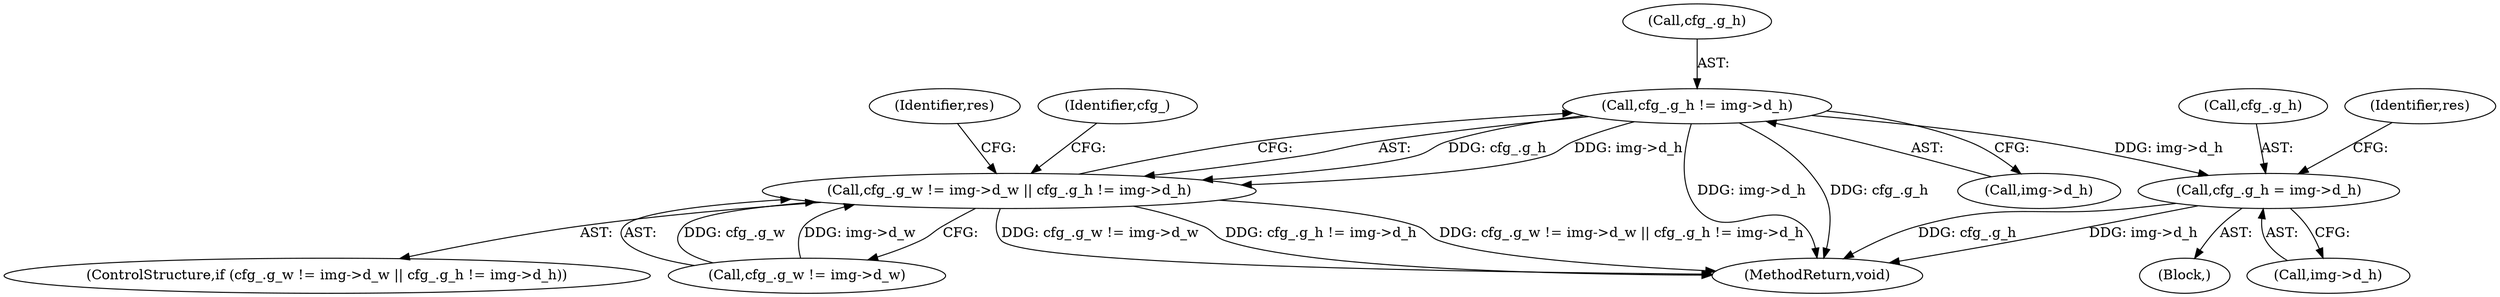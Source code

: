 digraph "0_Android_5a9753fca56f0eeb9f61e342b2fccffc364f9426_61@pointer" {
"1000118" [label="(Call,cfg_.g_h != img->d_h)"];
"1000110" [label="(Call,cfg_.g_w != img->d_w || cfg_.g_h != img->d_h)"];
"1000133" [label="(Call,cfg_.g_h = img->d_h)"];
"1000118" [label="(Call,cfg_.g_h != img->d_h)"];
"1000125" [label="(Block,)"];
"1000133" [label="(Call,cfg_.g_h = img->d_h)"];
"1000154" [label="(Identifier,res)"];
"1000137" [label="(Call,img->d_h)"];
"1000119" [label="(Call,cfg_.g_h)"];
"1000134" [label="(Call,cfg_.g_h)"];
"1000109" [label="(ControlStructure,if (cfg_.g_w != img->d_w || cfg_.g_h != img->d_h))"];
"1000168" [label="(MethodReturn,void)"];
"1000122" [label="(Call,img->d_h)"];
"1000141" [label="(Identifier,res)"];
"1000110" [label="(Call,cfg_.g_w != img->d_w || cfg_.g_h != img->d_h)"];
"1000128" [label="(Identifier,cfg_)"];
"1000111" [label="(Call,cfg_.g_w != img->d_w)"];
"1000118" -> "1000110"  [label="AST: "];
"1000118" -> "1000122"  [label="CFG: "];
"1000119" -> "1000118"  [label="AST: "];
"1000122" -> "1000118"  [label="AST: "];
"1000110" -> "1000118"  [label="CFG: "];
"1000118" -> "1000168"  [label="DDG: cfg_.g_h"];
"1000118" -> "1000168"  [label="DDG: img->d_h"];
"1000118" -> "1000110"  [label="DDG: cfg_.g_h"];
"1000118" -> "1000110"  [label="DDG: img->d_h"];
"1000118" -> "1000133"  [label="DDG: img->d_h"];
"1000110" -> "1000109"  [label="AST: "];
"1000110" -> "1000111"  [label="CFG: "];
"1000111" -> "1000110"  [label="AST: "];
"1000128" -> "1000110"  [label="CFG: "];
"1000154" -> "1000110"  [label="CFG: "];
"1000110" -> "1000168"  [label="DDG: cfg_.g_h != img->d_h"];
"1000110" -> "1000168"  [label="DDG: cfg_.g_w != img->d_w || cfg_.g_h != img->d_h"];
"1000110" -> "1000168"  [label="DDG: cfg_.g_w != img->d_w"];
"1000111" -> "1000110"  [label="DDG: cfg_.g_w"];
"1000111" -> "1000110"  [label="DDG: img->d_w"];
"1000133" -> "1000125"  [label="AST: "];
"1000133" -> "1000137"  [label="CFG: "];
"1000134" -> "1000133"  [label="AST: "];
"1000137" -> "1000133"  [label="AST: "];
"1000141" -> "1000133"  [label="CFG: "];
"1000133" -> "1000168"  [label="DDG: cfg_.g_h"];
"1000133" -> "1000168"  [label="DDG: img->d_h"];
}
